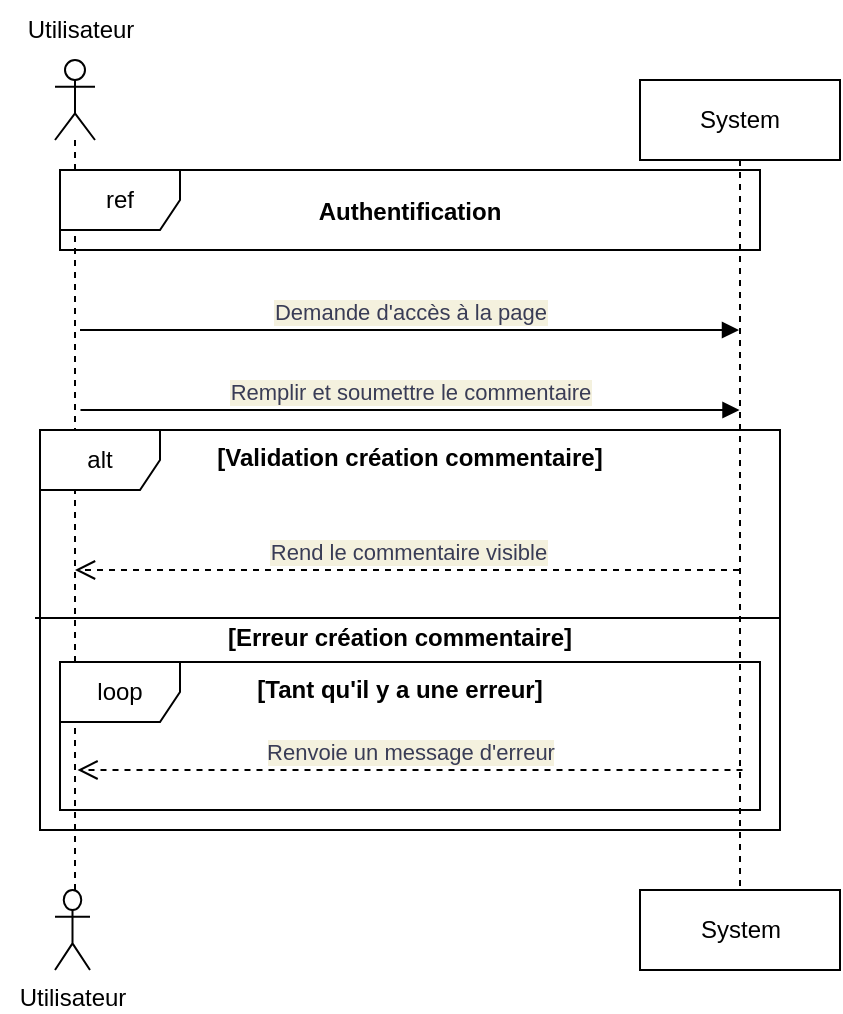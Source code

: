 <mxfile>
    <diagram id="9nf3-f594a2vJgTNQUf7" name="Page-1">
        <mxGraphModel dx="1055" dy="787" grid="1" gridSize="10" guides="1" tooltips="1" connect="1" arrows="1" fold="1" page="1" pageScale="1" pageWidth="827" pageHeight="1169" math="0" shadow="0">
            <root>
                <mxCell id="0"/>
                <mxCell id="1" parent="0"/>
                <mxCell id="2" value="" style="shape=umlLifeline;participant=umlActor;perimeter=lifelinePerimeter;whiteSpace=wrap;html=1;container=1;collapsible=0;recursiveResize=0;verticalAlign=top;spacingTop=36;outlineConnect=0;rounded=0;" vertex="1" parent="1">
                    <mxGeometry x="187.5" y="170" width="20" height="415" as="geometry"/>
                </mxCell>
                <mxCell id="3" value="System" style="shape=umlLifeline;perimeter=lifelinePerimeter;whiteSpace=wrap;html=1;container=1;collapsible=0;recursiveResize=0;outlineConnect=0;rounded=0;" vertex="1" parent="1">
                    <mxGeometry x="480" y="180" width="100" height="405" as="geometry"/>
                </mxCell>
                <mxCell id="4" value="Utilisateur" style="shape=umlActor;verticalLabelPosition=bottom;verticalAlign=top;html=1;rounded=0;" vertex="1" parent="1">
                    <mxGeometry x="187.5" y="585" width="17.5" height="40" as="geometry"/>
                </mxCell>
                <mxCell id="5" value="Utilisateur" style="text;html=1;align=center;verticalAlign=middle;resizable=0;points=[];autosize=1;rounded=0;" vertex="1" parent="1">
                    <mxGeometry x="160" y="140" width="80" height="30" as="geometry"/>
                </mxCell>
                <mxCell id="6" value="ref" style="shape=umlFrame;whiteSpace=wrap;html=1;rounded=0;" vertex="1" parent="1">
                    <mxGeometry x="190" y="225" width="350" height="40" as="geometry"/>
                </mxCell>
                <mxCell id="7" value="Authentification" style="text;align=center;fontStyle=1;verticalAlign=middle;spacingLeft=3;spacingRight=3;rotatable=0;points=[[0,0.5],[1,0.5]];portConstraint=eastwest;rounded=0;" vertex="1" parent="1">
                    <mxGeometry x="325" y="232" width="80" height="26" as="geometry"/>
                </mxCell>
                <mxCell id="8" value="Demande d'accès à la page" style="html=1;verticalAlign=bottom;endArrow=block;rounded=0;labelBackgroundColor=#F4F1DE;fontColor=#393C56;" edge="1" parent="1" target="3">
                    <mxGeometry width="80" relative="1" as="geometry">
                        <mxPoint x="200" y="305" as="sourcePoint"/>
                        <mxPoint x="280" y="305" as="targetPoint"/>
                    </mxGeometry>
                </mxCell>
                <mxCell id="9" value="alt" style="shape=umlFrame;whiteSpace=wrap;html=1;rounded=0;" vertex="1" parent="1">
                    <mxGeometry x="180" y="355" width="370" height="200" as="geometry"/>
                </mxCell>
                <mxCell id="10" value="[Validation création commentaire]" style="text;align=center;fontStyle=1;verticalAlign=middle;spacingLeft=3;spacingRight=3;rotatable=0;points=[[0,0.5],[1,0.5]];portConstraint=eastwest;rounded=0;" vertex="1" parent="1">
                    <mxGeometry x="325" y="355" width="80" height="26" as="geometry"/>
                </mxCell>
                <mxCell id="11" value="Remplir et soumettre le commentaire" style="html=1;verticalAlign=bottom;endArrow=block;rounded=0;labelBackgroundColor=#F4F1DE;fontColor=#393C56;" edge="1" parent="1">
                    <mxGeometry width="80" relative="1" as="geometry">
                        <mxPoint x="200.25" y="345" as="sourcePoint"/>
                        <mxPoint x="529.75" y="345" as="targetPoint"/>
                    </mxGeometry>
                </mxCell>
                <mxCell id="12" value="Rend le commentaire visible" style="html=1;verticalAlign=bottom;endArrow=open;dashed=1;endSize=8;rounded=0;labelBackgroundColor=#F4F1DE;fontColor=#393C56;" edge="1" parent="1" source="3" target="2">
                    <mxGeometry relative="1" as="geometry">
                        <mxPoint x="530" y="515" as="sourcePoint"/>
                        <mxPoint x="450" y="515" as="targetPoint"/>
                        <Array as="points">
                            <mxPoint x="340" y="425"/>
                        </Array>
                    </mxGeometry>
                </mxCell>
                <mxCell id="13" value="" style="line;strokeWidth=1;align=left;verticalAlign=middle;spacingTop=-1;spacingLeft=3;spacingRight=3;rotatable=0;labelPosition=right;points=[];portConstraint=eastwest;labelBackgroundColor=#F4F1DE;rounded=0;" vertex="1" parent="1">
                    <mxGeometry x="177.5" y="445" width="372.5" height="8" as="geometry"/>
                </mxCell>
                <mxCell id="14" value="[Erreur création commentaire]" style="text;align=center;fontStyle=1;verticalAlign=middle;spacingLeft=3;spacingRight=3;rotatable=0;points=[[0,0.5],[1,0.5]];portConstraint=eastwest;rounded=0;" vertex="1" parent="1">
                    <mxGeometry x="320" y="445" width="80" height="26" as="geometry"/>
                </mxCell>
                <mxCell id="15" value="loop" style="shape=umlFrame;whiteSpace=wrap;html=1;rounded=0;" vertex="1" parent="1">
                    <mxGeometry x="190" y="471" width="350" height="74" as="geometry"/>
                </mxCell>
                <mxCell id="16" value="[Tant qu'il y a une erreur]" style="text;align=center;fontStyle=1;verticalAlign=middle;spacingLeft=3;spacingRight=3;rotatable=0;points=[[0,0.5],[1,0.5]];portConstraint=eastwest;rounded=0;" vertex="1" parent="1">
                    <mxGeometry x="320" y="471" width="80" height="26" as="geometry"/>
                </mxCell>
                <mxCell id="17" value="Renvoie un message d'erreur" style="html=1;verticalAlign=bottom;endArrow=open;dashed=1;endSize=8;rounded=0;labelBackgroundColor=#F4F1DE;fontColor=#393C56;" edge="1" parent="1">
                    <mxGeometry relative="1" as="geometry">
                        <mxPoint x="531.25" y="525" as="sourcePoint"/>
                        <mxPoint x="198.75" y="525" as="targetPoint"/>
                        <Array as="points">
                            <mxPoint x="341.75" y="525"/>
                        </Array>
                    </mxGeometry>
                </mxCell>
                <mxCell id="18" value="System" style="html=1;rounded=0;" vertex="1" parent="1">
                    <mxGeometry x="480" y="585" width="100" height="40" as="geometry"/>
                </mxCell>
            </root>
        </mxGraphModel>
    </diagram>
</mxfile>